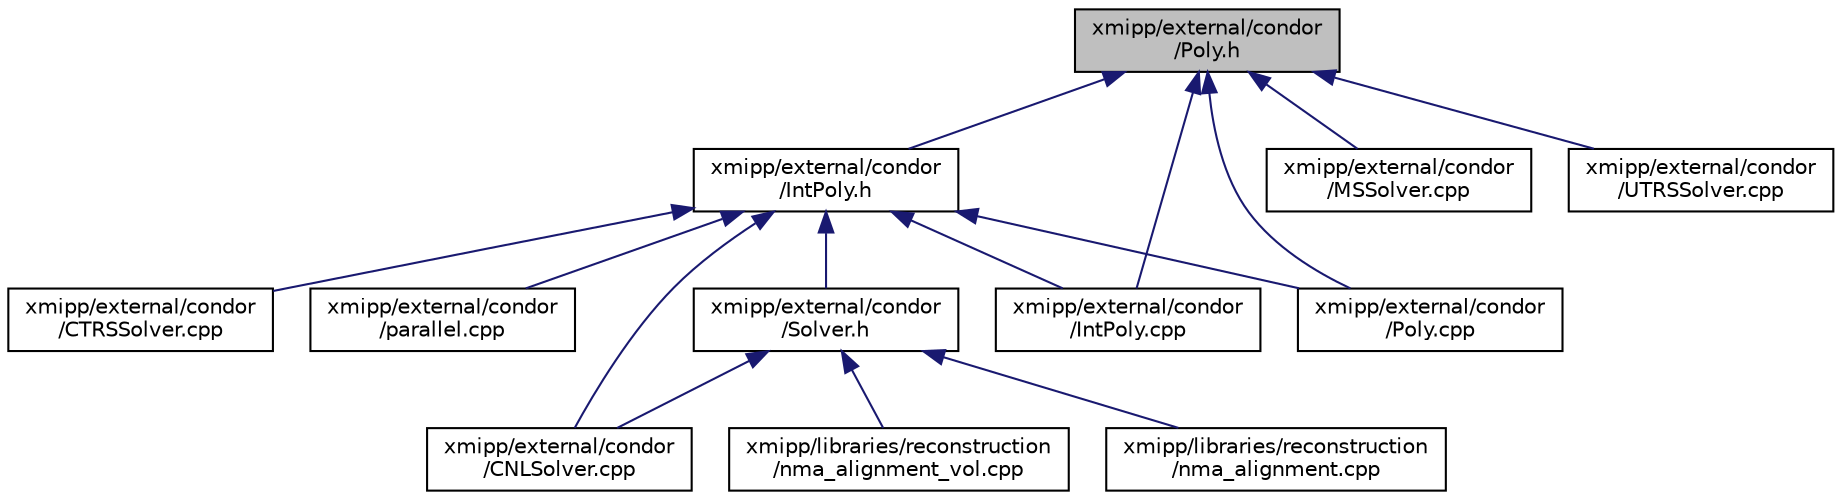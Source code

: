digraph "xmipp/external/condor/Poly.h"
{
  edge [fontname="Helvetica",fontsize="10",labelfontname="Helvetica",labelfontsize="10"];
  node [fontname="Helvetica",fontsize="10",shape=record];
  Node10 [label="xmipp/external/condor\l/Poly.h",height=0.2,width=0.4,color="black", fillcolor="grey75", style="filled", fontcolor="black"];
  Node10 -> Node11 [dir="back",color="midnightblue",fontsize="10",style="solid",fontname="Helvetica"];
  Node11 [label="xmipp/external/condor\l/IntPoly.h",height=0.2,width=0.4,color="black", fillcolor="white", style="filled",URL="$IntPoly_8h.html"];
  Node11 -> Node12 [dir="back",color="midnightblue",fontsize="10",style="solid",fontname="Helvetica"];
  Node12 [label="xmipp/external/condor\l/Solver.h",height=0.2,width=0.4,color="black", fillcolor="white", style="filled",URL="$Solver_8h.html"];
  Node12 -> Node13 [dir="back",color="midnightblue",fontsize="10",style="solid",fontname="Helvetica"];
  Node13 [label="xmipp/external/condor\l/CNLSolver.cpp",height=0.2,width=0.4,color="black", fillcolor="white", style="filled",URL="$CNLSolver_8cpp.html"];
  Node12 -> Node14 [dir="back",color="midnightblue",fontsize="10",style="solid",fontname="Helvetica"];
  Node14 [label="xmipp/libraries/reconstruction\l/nma_alignment.cpp",height=0.2,width=0.4,color="black", fillcolor="white", style="filled",URL="$nma__alignment_8cpp.html"];
  Node12 -> Node15 [dir="back",color="midnightblue",fontsize="10",style="solid",fontname="Helvetica"];
  Node15 [label="xmipp/libraries/reconstruction\l/nma_alignment_vol.cpp",height=0.2,width=0.4,color="black", fillcolor="white", style="filled",URL="$nma__alignment__vol_8cpp.html"];
  Node11 -> Node13 [dir="back",color="midnightblue",fontsize="10",style="solid",fontname="Helvetica"];
  Node11 -> Node16 [dir="back",color="midnightblue",fontsize="10",style="solid",fontname="Helvetica"];
  Node16 [label="xmipp/external/condor\l/CTRSSolver.cpp",height=0.2,width=0.4,color="black", fillcolor="white", style="filled",URL="$CTRSSolver_8cpp.html"];
  Node11 -> Node17 [dir="back",color="midnightblue",fontsize="10",style="solid",fontname="Helvetica"];
  Node17 [label="xmipp/external/condor\l/IntPoly.cpp",height=0.2,width=0.4,color="black", fillcolor="white", style="filled",URL="$IntPoly_8cpp.html"];
  Node11 -> Node18 [dir="back",color="midnightblue",fontsize="10",style="solid",fontname="Helvetica"];
  Node18 [label="xmipp/external/condor\l/parallel.cpp",height=0.2,width=0.4,color="black", fillcolor="white", style="filled",URL="$parallel_8cpp.html"];
  Node11 -> Node19 [dir="back",color="midnightblue",fontsize="10",style="solid",fontname="Helvetica"];
  Node19 [label="xmipp/external/condor\l/Poly.cpp",height=0.2,width=0.4,color="black", fillcolor="white", style="filled",URL="$Poly_8cpp.html"];
  Node10 -> Node17 [dir="back",color="midnightblue",fontsize="10",style="solid",fontname="Helvetica"];
  Node10 -> Node20 [dir="back",color="midnightblue",fontsize="10",style="solid",fontname="Helvetica"];
  Node20 [label="xmipp/external/condor\l/MSSolver.cpp",height=0.2,width=0.4,color="black", fillcolor="white", style="filled",URL="$MSSolver_8cpp.html"];
  Node10 -> Node19 [dir="back",color="midnightblue",fontsize="10",style="solid",fontname="Helvetica"];
  Node10 -> Node21 [dir="back",color="midnightblue",fontsize="10",style="solid",fontname="Helvetica"];
  Node21 [label="xmipp/external/condor\l/UTRSSolver.cpp",height=0.2,width=0.4,color="black", fillcolor="white", style="filled",URL="$UTRSSolver_8cpp.html"];
}
